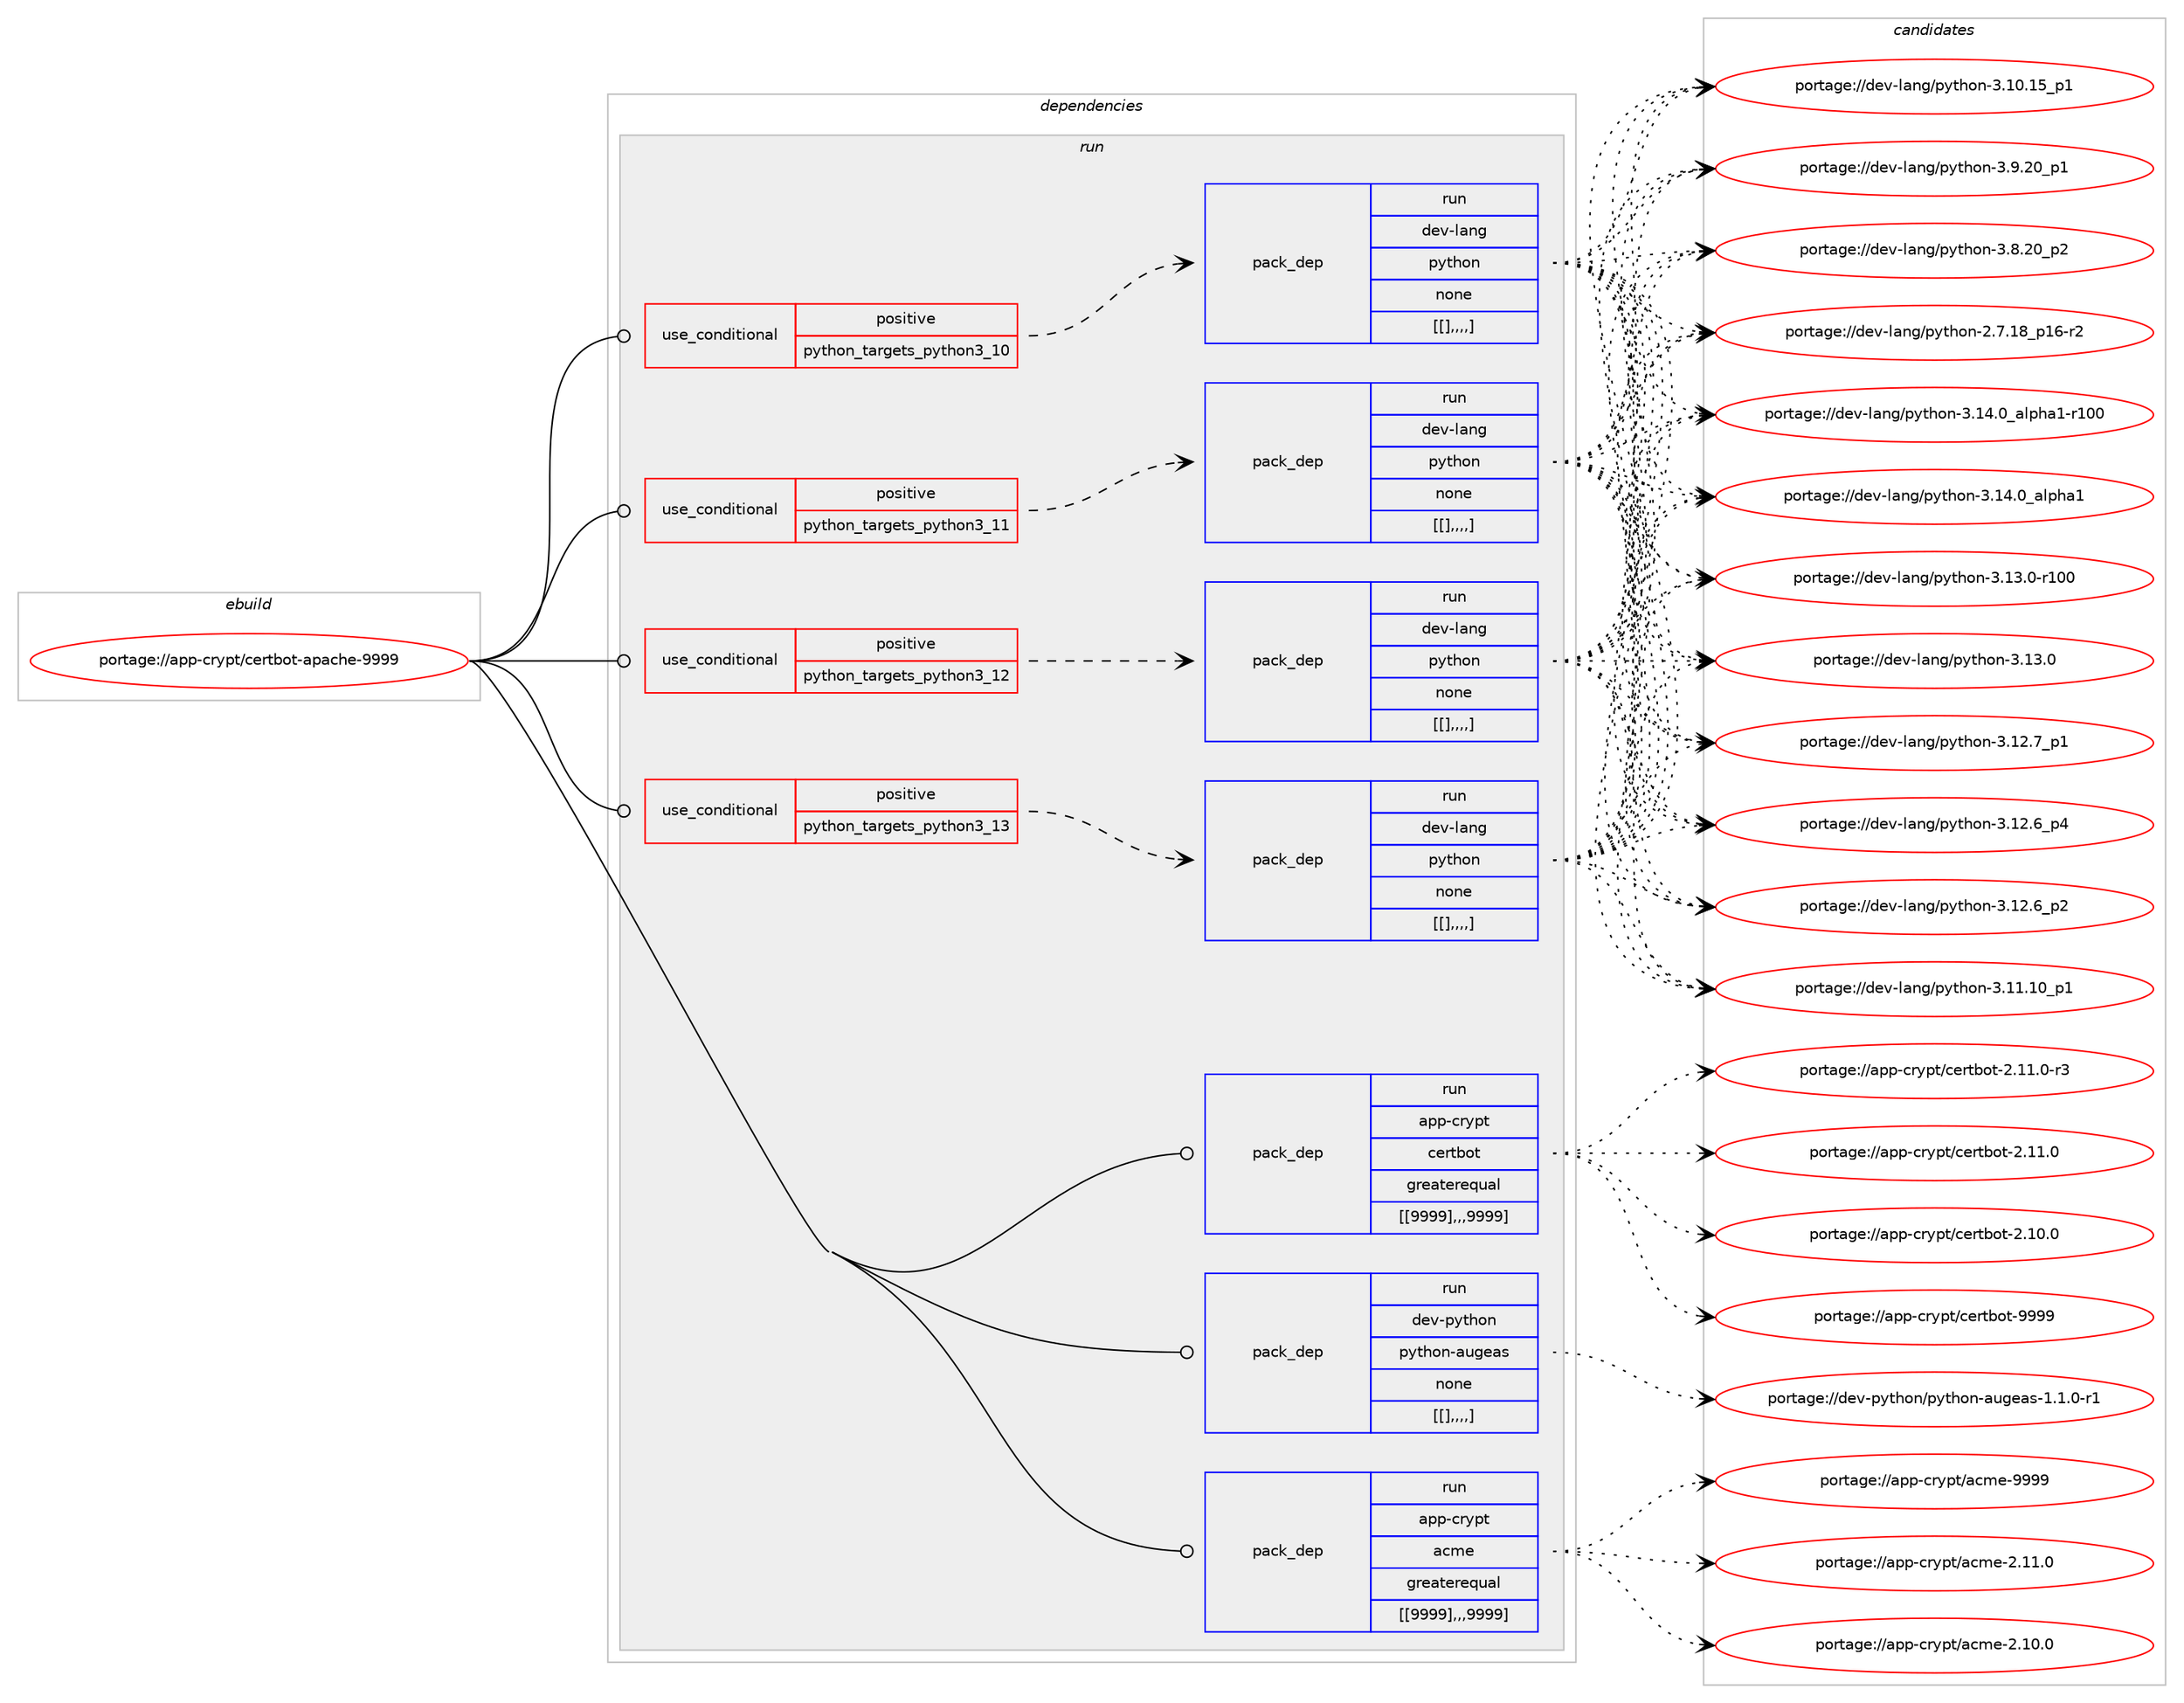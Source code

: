 digraph prolog {

# *************
# Graph options
# *************

newrank=true;
concentrate=true;
compound=true;
graph [rankdir=LR,fontname=Helvetica,fontsize=10,ranksep=1.5];#, ranksep=2.5, nodesep=0.2];
edge  [arrowhead=vee];
node  [fontname=Helvetica,fontsize=10];

# **********
# The ebuild
# **********

subgraph cluster_leftcol {
color=gray;
label=<<i>ebuild</i>>;
id [label="portage://app-crypt/certbot-apache-9999", color=red, width=4, href="../app-crypt/certbot-apache-9999.svg"];
}

# ****************
# The dependencies
# ****************

subgraph cluster_midcol {
color=gray;
label=<<i>dependencies</i>>;
subgraph cluster_compile {
fillcolor="#eeeeee";
style=filled;
label=<<i>compile</i>>;
}
subgraph cluster_compileandrun {
fillcolor="#eeeeee";
style=filled;
label=<<i>compile and run</i>>;
}
subgraph cluster_run {
fillcolor="#eeeeee";
style=filled;
label=<<i>run</i>>;
subgraph cond3503 {
dependency12536 [label=<<TABLE BORDER="0" CELLBORDER="1" CELLSPACING="0" CELLPADDING="4"><TR><TD ROWSPAN="3" CELLPADDING="10">use_conditional</TD></TR><TR><TD>positive</TD></TR><TR><TD>python_targets_python3_10</TD></TR></TABLE>>, shape=none, color=red];
subgraph pack8991 {
dependency12569 [label=<<TABLE BORDER="0" CELLBORDER="1" CELLSPACING="0" CELLPADDING="4" WIDTH="220"><TR><TD ROWSPAN="6" CELLPADDING="30">pack_dep</TD></TR><TR><TD WIDTH="110">run</TD></TR><TR><TD>dev-lang</TD></TR><TR><TD>python</TD></TR><TR><TD>none</TD></TR><TR><TD>[[],,,,]</TD></TR></TABLE>>, shape=none, color=blue];
}
dependency12536:e -> dependency12569:w [weight=20,style="dashed",arrowhead="vee"];
}
id:e -> dependency12536:w [weight=20,style="solid",arrowhead="odot"];
subgraph cond3515 {
dependency12606 [label=<<TABLE BORDER="0" CELLBORDER="1" CELLSPACING="0" CELLPADDING="4"><TR><TD ROWSPAN="3" CELLPADDING="10">use_conditional</TD></TR><TR><TD>positive</TD></TR><TR><TD>python_targets_python3_11</TD></TR></TABLE>>, shape=none, color=red];
subgraph pack9056 {
dependency12654 [label=<<TABLE BORDER="0" CELLBORDER="1" CELLSPACING="0" CELLPADDING="4" WIDTH="220"><TR><TD ROWSPAN="6" CELLPADDING="30">pack_dep</TD></TR><TR><TD WIDTH="110">run</TD></TR><TR><TD>dev-lang</TD></TR><TR><TD>python</TD></TR><TR><TD>none</TD></TR><TR><TD>[[],,,,]</TD></TR></TABLE>>, shape=none, color=blue];
}
dependency12606:e -> dependency12654:w [weight=20,style="dashed",arrowhead="vee"];
}
id:e -> dependency12606:w [weight=20,style="solid",arrowhead="odot"];
subgraph cond3547 {
dependency12744 [label=<<TABLE BORDER="0" CELLBORDER="1" CELLSPACING="0" CELLPADDING="4"><TR><TD ROWSPAN="3" CELLPADDING="10">use_conditional</TD></TR><TR><TD>positive</TD></TR><TR><TD>python_targets_python3_12</TD></TR></TABLE>>, shape=none, color=red];
subgraph pack9145 {
dependency12765 [label=<<TABLE BORDER="0" CELLBORDER="1" CELLSPACING="0" CELLPADDING="4" WIDTH="220"><TR><TD ROWSPAN="6" CELLPADDING="30">pack_dep</TD></TR><TR><TD WIDTH="110">run</TD></TR><TR><TD>dev-lang</TD></TR><TR><TD>python</TD></TR><TR><TD>none</TD></TR><TR><TD>[[],,,,]</TD></TR></TABLE>>, shape=none, color=blue];
}
dependency12744:e -> dependency12765:w [weight=20,style="dashed",arrowhead="vee"];
}
id:e -> dependency12744:w [weight=20,style="solid",arrowhead="odot"];
subgraph cond3574 {
dependency12848 [label=<<TABLE BORDER="0" CELLBORDER="1" CELLSPACING="0" CELLPADDING="4"><TR><TD ROWSPAN="3" CELLPADDING="10">use_conditional</TD></TR><TR><TD>positive</TD></TR><TR><TD>python_targets_python3_13</TD></TR></TABLE>>, shape=none, color=red];
subgraph pack9236 {
dependency12897 [label=<<TABLE BORDER="0" CELLBORDER="1" CELLSPACING="0" CELLPADDING="4" WIDTH="220"><TR><TD ROWSPAN="6" CELLPADDING="30">pack_dep</TD></TR><TR><TD WIDTH="110">run</TD></TR><TR><TD>dev-lang</TD></TR><TR><TD>python</TD></TR><TR><TD>none</TD></TR><TR><TD>[[],,,,]</TD></TR></TABLE>>, shape=none, color=blue];
}
dependency12848:e -> dependency12897:w [weight=20,style="dashed",arrowhead="vee"];
}
id:e -> dependency12848:w [weight=20,style="solid",arrowhead="odot"];
subgraph pack9265 {
dependency12918 [label=<<TABLE BORDER="0" CELLBORDER="1" CELLSPACING="0" CELLPADDING="4" WIDTH="220"><TR><TD ROWSPAN="6" CELLPADDING="30">pack_dep</TD></TR><TR><TD WIDTH="110">run</TD></TR><TR><TD>app-crypt</TD></TR><TR><TD>acme</TD></TR><TR><TD>greaterequal</TD></TR><TR><TD>[[9999],,,9999]</TD></TR></TABLE>>, shape=none, color=blue];
}
id:e -> dependency12918:w [weight=20,style="solid",arrowhead="odot"];
subgraph pack9307 {
dependency12976 [label=<<TABLE BORDER="0" CELLBORDER="1" CELLSPACING="0" CELLPADDING="4" WIDTH="220"><TR><TD ROWSPAN="6" CELLPADDING="30">pack_dep</TD></TR><TR><TD WIDTH="110">run</TD></TR><TR><TD>app-crypt</TD></TR><TR><TD>certbot</TD></TR><TR><TD>greaterequal</TD></TR><TR><TD>[[9999],,,9999]</TD></TR></TABLE>>, shape=none, color=blue];
}
id:e -> dependency12976:w [weight=20,style="solid",arrowhead="odot"];
subgraph pack9318 {
dependency12990 [label=<<TABLE BORDER="0" CELLBORDER="1" CELLSPACING="0" CELLPADDING="4" WIDTH="220"><TR><TD ROWSPAN="6" CELLPADDING="30">pack_dep</TD></TR><TR><TD WIDTH="110">run</TD></TR><TR><TD>dev-python</TD></TR><TR><TD>python-augeas</TD></TR><TR><TD>none</TD></TR><TR><TD>[[],,,,]</TD></TR></TABLE>>, shape=none, color=blue];
}
id:e -> dependency12990:w [weight=20,style="solid",arrowhead="odot"];
}
}

# **************
# The candidates
# **************

subgraph cluster_choices {
rank=same;
color=gray;
label=<<i>candidates</i>>;

subgraph choice8806 {
color=black;
nodesep=1;
choice100101118451089711010347112121116104111110455146495246489597108112104974945114494848 [label="portage://dev-lang/python-3.14.0_alpha1-r100", color=red, width=4,href="../dev-lang/python-3.14.0_alpha1-r100.svg"];
choice1001011184510897110103471121211161041111104551464952464895971081121049749 [label="portage://dev-lang/python-3.14.0_alpha1", color=red, width=4,href="../dev-lang/python-3.14.0_alpha1.svg"];
choice1001011184510897110103471121211161041111104551464951464845114494848 [label="portage://dev-lang/python-3.13.0-r100", color=red, width=4,href="../dev-lang/python-3.13.0-r100.svg"];
choice10010111845108971101034711212111610411111045514649514648 [label="portage://dev-lang/python-3.13.0", color=red, width=4,href="../dev-lang/python-3.13.0.svg"];
choice100101118451089711010347112121116104111110455146495046559511249 [label="portage://dev-lang/python-3.12.7_p1", color=red, width=4,href="../dev-lang/python-3.12.7_p1.svg"];
choice100101118451089711010347112121116104111110455146495046549511252 [label="portage://dev-lang/python-3.12.6_p4", color=red, width=4,href="../dev-lang/python-3.12.6_p4.svg"];
choice100101118451089711010347112121116104111110455146495046549511250 [label="portage://dev-lang/python-3.12.6_p2", color=red, width=4,href="../dev-lang/python-3.12.6_p2.svg"];
choice10010111845108971101034711212111610411111045514649494649489511249 [label="portage://dev-lang/python-3.11.10_p1", color=red, width=4,href="../dev-lang/python-3.11.10_p1.svg"];
choice10010111845108971101034711212111610411111045514649484649539511249 [label="portage://dev-lang/python-3.10.15_p1", color=red, width=4,href="../dev-lang/python-3.10.15_p1.svg"];
choice100101118451089711010347112121116104111110455146574650489511249 [label="portage://dev-lang/python-3.9.20_p1", color=red, width=4,href="../dev-lang/python-3.9.20_p1.svg"];
choice100101118451089711010347112121116104111110455146564650489511250 [label="portage://dev-lang/python-3.8.20_p2", color=red, width=4,href="../dev-lang/python-3.8.20_p2.svg"];
choice100101118451089711010347112121116104111110455046554649569511249544511450 [label="portage://dev-lang/python-2.7.18_p16-r2", color=red, width=4,href="../dev-lang/python-2.7.18_p16-r2.svg"];
dependency12569:e -> choice100101118451089711010347112121116104111110455146495246489597108112104974945114494848:w [style=dotted,weight="100"];
dependency12569:e -> choice1001011184510897110103471121211161041111104551464952464895971081121049749:w [style=dotted,weight="100"];
dependency12569:e -> choice1001011184510897110103471121211161041111104551464951464845114494848:w [style=dotted,weight="100"];
dependency12569:e -> choice10010111845108971101034711212111610411111045514649514648:w [style=dotted,weight="100"];
dependency12569:e -> choice100101118451089711010347112121116104111110455146495046559511249:w [style=dotted,weight="100"];
dependency12569:e -> choice100101118451089711010347112121116104111110455146495046549511252:w [style=dotted,weight="100"];
dependency12569:e -> choice100101118451089711010347112121116104111110455146495046549511250:w [style=dotted,weight="100"];
dependency12569:e -> choice10010111845108971101034711212111610411111045514649494649489511249:w [style=dotted,weight="100"];
dependency12569:e -> choice10010111845108971101034711212111610411111045514649484649539511249:w [style=dotted,weight="100"];
dependency12569:e -> choice100101118451089711010347112121116104111110455146574650489511249:w [style=dotted,weight="100"];
dependency12569:e -> choice100101118451089711010347112121116104111110455146564650489511250:w [style=dotted,weight="100"];
dependency12569:e -> choice100101118451089711010347112121116104111110455046554649569511249544511450:w [style=dotted,weight="100"];
}
subgraph choice8818 {
color=black;
nodesep=1;
choice100101118451089711010347112121116104111110455146495246489597108112104974945114494848 [label="portage://dev-lang/python-3.14.0_alpha1-r100", color=red, width=4,href="../dev-lang/python-3.14.0_alpha1-r100.svg"];
choice1001011184510897110103471121211161041111104551464952464895971081121049749 [label="portage://dev-lang/python-3.14.0_alpha1", color=red, width=4,href="../dev-lang/python-3.14.0_alpha1.svg"];
choice1001011184510897110103471121211161041111104551464951464845114494848 [label="portage://dev-lang/python-3.13.0-r100", color=red, width=4,href="../dev-lang/python-3.13.0-r100.svg"];
choice10010111845108971101034711212111610411111045514649514648 [label="portage://dev-lang/python-3.13.0", color=red, width=4,href="../dev-lang/python-3.13.0.svg"];
choice100101118451089711010347112121116104111110455146495046559511249 [label="portage://dev-lang/python-3.12.7_p1", color=red, width=4,href="../dev-lang/python-3.12.7_p1.svg"];
choice100101118451089711010347112121116104111110455146495046549511252 [label="portage://dev-lang/python-3.12.6_p4", color=red, width=4,href="../dev-lang/python-3.12.6_p4.svg"];
choice100101118451089711010347112121116104111110455146495046549511250 [label="portage://dev-lang/python-3.12.6_p2", color=red, width=4,href="../dev-lang/python-3.12.6_p2.svg"];
choice10010111845108971101034711212111610411111045514649494649489511249 [label="portage://dev-lang/python-3.11.10_p1", color=red, width=4,href="../dev-lang/python-3.11.10_p1.svg"];
choice10010111845108971101034711212111610411111045514649484649539511249 [label="portage://dev-lang/python-3.10.15_p1", color=red, width=4,href="../dev-lang/python-3.10.15_p1.svg"];
choice100101118451089711010347112121116104111110455146574650489511249 [label="portage://dev-lang/python-3.9.20_p1", color=red, width=4,href="../dev-lang/python-3.9.20_p1.svg"];
choice100101118451089711010347112121116104111110455146564650489511250 [label="portage://dev-lang/python-3.8.20_p2", color=red, width=4,href="../dev-lang/python-3.8.20_p2.svg"];
choice100101118451089711010347112121116104111110455046554649569511249544511450 [label="portage://dev-lang/python-2.7.18_p16-r2", color=red, width=4,href="../dev-lang/python-2.7.18_p16-r2.svg"];
dependency12654:e -> choice100101118451089711010347112121116104111110455146495246489597108112104974945114494848:w [style=dotted,weight="100"];
dependency12654:e -> choice1001011184510897110103471121211161041111104551464952464895971081121049749:w [style=dotted,weight="100"];
dependency12654:e -> choice1001011184510897110103471121211161041111104551464951464845114494848:w [style=dotted,weight="100"];
dependency12654:e -> choice10010111845108971101034711212111610411111045514649514648:w [style=dotted,weight="100"];
dependency12654:e -> choice100101118451089711010347112121116104111110455146495046559511249:w [style=dotted,weight="100"];
dependency12654:e -> choice100101118451089711010347112121116104111110455146495046549511252:w [style=dotted,weight="100"];
dependency12654:e -> choice100101118451089711010347112121116104111110455146495046549511250:w [style=dotted,weight="100"];
dependency12654:e -> choice10010111845108971101034711212111610411111045514649494649489511249:w [style=dotted,weight="100"];
dependency12654:e -> choice10010111845108971101034711212111610411111045514649484649539511249:w [style=dotted,weight="100"];
dependency12654:e -> choice100101118451089711010347112121116104111110455146574650489511249:w [style=dotted,weight="100"];
dependency12654:e -> choice100101118451089711010347112121116104111110455146564650489511250:w [style=dotted,weight="100"];
dependency12654:e -> choice100101118451089711010347112121116104111110455046554649569511249544511450:w [style=dotted,weight="100"];
}
subgraph choice8849 {
color=black;
nodesep=1;
choice100101118451089711010347112121116104111110455146495246489597108112104974945114494848 [label="portage://dev-lang/python-3.14.0_alpha1-r100", color=red, width=4,href="../dev-lang/python-3.14.0_alpha1-r100.svg"];
choice1001011184510897110103471121211161041111104551464952464895971081121049749 [label="portage://dev-lang/python-3.14.0_alpha1", color=red, width=4,href="../dev-lang/python-3.14.0_alpha1.svg"];
choice1001011184510897110103471121211161041111104551464951464845114494848 [label="portage://dev-lang/python-3.13.0-r100", color=red, width=4,href="../dev-lang/python-3.13.0-r100.svg"];
choice10010111845108971101034711212111610411111045514649514648 [label="portage://dev-lang/python-3.13.0", color=red, width=4,href="../dev-lang/python-3.13.0.svg"];
choice100101118451089711010347112121116104111110455146495046559511249 [label="portage://dev-lang/python-3.12.7_p1", color=red, width=4,href="../dev-lang/python-3.12.7_p1.svg"];
choice100101118451089711010347112121116104111110455146495046549511252 [label="portage://dev-lang/python-3.12.6_p4", color=red, width=4,href="../dev-lang/python-3.12.6_p4.svg"];
choice100101118451089711010347112121116104111110455146495046549511250 [label="portage://dev-lang/python-3.12.6_p2", color=red, width=4,href="../dev-lang/python-3.12.6_p2.svg"];
choice10010111845108971101034711212111610411111045514649494649489511249 [label="portage://dev-lang/python-3.11.10_p1", color=red, width=4,href="../dev-lang/python-3.11.10_p1.svg"];
choice10010111845108971101034711212111610411111045514649484649539511249 [label="portage://dev-lang/python-3.10.15_p1", color=red, width=4,href="../dev-lang/python-3.10.15_p1.svg"];
choice100101118451089711010347112121116104111110455146574650489511249 [label="portage://dev-lang/python-3.9.20_p1", color=red, width=4,href="../dev-lang/python-3.9.20_p1.svg"];
choice100101118451089711010347112121116104111110455146564650489511250 [label="portage://dev-lang/python-3.8.20_p2", color=red, width=4,href="../dev-lang/python-3.8.20_p2.svg"];
choice100101118451089711010347112121116104111110455046554649569511249544511450 [label="portage://dev-lang/python-2.7.18_p16-r2", color=red, width=4,href="../dev-lang/python-2.7.18_p16-r2.svg"];
dependency12765:e -> choice100101118451089711010347112121116104111110455146495246489597108112104974945114494848:w [style=dotted,weight="100"];
dependency12765:e -> choice1001011184510897110103471121211161041111104551464952464895971081121049749:w [style=dotted,weight="100"];
dependency12765:e -> choice1001011184510897110103471121211161041111104551464951464845114494848:w [style=dotted,weight="100"];
dependency12765:e -> choice10010111845108971101034711212111610411111045514649514648:w [style=dotted,weight="100"];
dependency12765:e -> choice100101118451089711010347112121116104111110455146495046559511249:w [style=dotted,weight="100"];
dependency12765:e -> choice100101118451089711010347112121116104111110455146495046549511252:w [style=dotted,weight="100"];
dependency12765:e -> choice100101118451089711010347112121116104111110455146495046549511250:w [style=dotted,weight="100"];
dependency12765:e -> choice10010111845108971101034711212111610411111045514649494649489511249:w [style=dotted,weight="100"];
dependency12765:e -> choice10010111845108971101034711212111610411111045514649484649539511249:w [style=dotted,weight="100"];
dependency12765:e -> choice100101118451089711010347112121116104111110455146574650489511249:w [style=dotted,weight="100"];
dependency12765:e -> choice100101118451089711010347112121116104111110455146564650489511250:w [style=dotted,weight="100"];
dependency12765:e -> choice100101118451089711010347112121116104111110455046554649569511249544511450:w [style=dotted,weight="100"];
}
subgraph choice8896 {
color=black;
nodesep=1;
choice100101118451089711010347112121116104111110455146495246489597108112104974945114494848 [label="portage://dev-lang/python-3.14.0_alpha1-r100", color=red, width=4,href="../dev-lang/python-3.14.0_alpha1-r100.svg"];
choice1001011184510897110103471121211161041111104551464952464895971081121049749 [label="portage://dev-lang/python-3.14.0_alpha1", color=red, width=4,href="../dev-lang/python-3.14.0_alpha1.svg"];
choice1001011184510897110103471121211161041111104551464951464845114494848 [label="portage://dev-lang/python-3.13.0-r100", color=red, width=4,href="../dev-lang/python-3.13.0-r100.svg"];
choice10010111845108971101034711212111610411111045514649514648 [label="portage://dev-lang/python-3.13.0", color=red, width=4,href="../dev-lang/python-3.13.0.svg"];
choice100101118451089711010347112121116104111110455146495046559511249 [label="portage://dev-lang/python-3.12.7_p1", color=red, width=4,href="../dev-lang/python-3.12.7_p1.svg"];
choice100101118451089711010347112121116104111110455146495046549511252 [label="portage://dev-lang/python-3.12.6_p4", color=red, width=4,href="../dev-lang/python-3.12.6_p4.svg"];
choice100101118451089711010347112121116104111110455146495046549511250 [label="portage://dev-lang/python-3.12.6_p2", color=red, width=4,href="../dev-lang/python-3.12.6_p2.svg"];
choice10010111845108971101034711212111610411111045514649494649489511249 [label="portage://dev-lang/python-3.11.10_p1", color=red, width=4,href="../dev-lang/python-3.11.10_p1.svg"];
choice10010111845108971101034711212111610411111045514649484649539511249 [label="portage://dev-lang/python-3.10.15_p1", color=red, width=4,href="../dev-lang/python-3.10.15_p1.svg"];
choice100101118451089711010347112121116104111110455146574650489511249 [label="portage://dev-lang/python-3.9.20_p1", color=red, width=4,href="../dev-lang/python-3.9.20_p1.svg"];
choice100101118451089711010347112121116104111110455146564650489511250 [label="portage://dev-lang/python-3.8.20_p2", color=red, width=4,href="../dev-lang/python-3.8.20_p2.svg"];
choice100101118451089711010347112121116104111110455046554649569511249544511450 [label="portage://dev-lang/python-2.7.18_p16-r2", color=red, width=4,href="../dev-lang/python-2.7.18_p16-r2.svg"];
dependency12897:e -> choice100101118451089711010347112121116104111110455146495246489597108112104974945114494848:w [style=dotted,weight="100"];
dependency12897:e -> choice1001011184510897110103471121211161041111104551464952464895971081121049749:w [style=dotted,weight="100"];
dependency12897:e -> choice1001011184510897110103471121211161041111104551464951464845114494848:w [style=dotted,weight="100"];
dependency12897:e -> choice10010111845108971101034711212111610411111045514649514648:w [style=dotted,weight="100"];
dependency12897:e -> choice100101118451089711010347112121116104111110455146495046559511249:w [style=dotted,weight="100"];
dependency12897:e -> choice100101118451089711010347112121116104111110455146495046549511252:w [style=dotted,weight="100"];
dependency12897:e -> choice100101118451089711010347112121116104111110455146495046549511250:w [style=dotted,weight="100"];
dependency12897:e -> choice10010111845108971101034711212111610411111045514649494649489511249:w [style=dotted,weight="100"];
dependency12897:e -> choice10010111845108971101034711212111610411111045514649484649539511249:w [style=dotted,weight="100"];
dependency12897:e -> choice100101118451089711010347112121116104111110455146574650489511249:w [style=dotted,weight="100"];
dependency12897:e -> choice100101118451089711010347112121116104111110455146564650489511250:w [style=dotted,weight="100"];
dependency12897:e -> choice100101118451089711010347112121116104111110455046554649569511249544511450:w [style=dotted,weight="100"];
}
subgraph choice8902 {
color=black;
nodesep=1;
choice9711211245991141211121164797991091014557575757 [label="portage://app-crypt/acme-9999", color=red, width=4,href="../app-crypt/acme-9999.svg"];
choice97112112459911412111211647979910910145504649494648 [label="portage://app-crypt/acme-2.11.0", color=red, width=4,href="../app-crypt/acme-2.11.0.svg"];
choice97112112459911412111211647979910910145504649484648 [label="portage://app-crypt/acme-2.10.0", color=red, width=4,href="../app-crypt/acme-2.10.0.svg"];
dependency12918:e -> choice9711211245991141211121164797991091014557575757:w [style=dotted,weight="100"];
dependency12918:e -> choice97112112459911412111211647979910910145504649494648:w [style=dotted,weight="100"];
dependency12918:e -> choice97112112459911412111211647979910910145504649484648:w [style=dotted,weight="100"];
}
subgraph choice8907 {
color=black;
nodesep=1;
choice9711211245991141211121164799101114116981111164557575757 [label="portage://app-crypt/certbot-9999", color=red, width=4,href="../app-crypt/certbot-9999.svg"];
choice971121124599114121112116479910111411698111116455046494946484511451 [label="portage://app-crypt/certbot-2.11.0-r3", color=red, width=4,href="../app-crypt/certbot-2.11.0-r3.svg"];
choice97112112459911412111211647991011141169811111645504649494648 [label="portage://app-crypt/certbot-2.11.0", color=red, width=4,href="../app-crypt/certbot-2.11.0.svg"];
choice97112112459911412111211647991011141169811111645504649484648 [label="portage://app-crypt/certbot-2.10.0", color=red, width=4,href="../app-crypt/certbot-2.10.0.svg"];
dependency12976:e -> choice9711211245991141211121164799101114116981111164557575757:w [style=dotted,weight="100"];
dependency12976:e -> choice971121124599114121112116479910111411698111116455046494946484511451:w [style=dotted,weight="100"];
dependency12976:e -> choice97112112459911412111211647991011141169811111645504649494648:w [style=dotted,weight="100"];
dependency12976:e -> choice97112112459911412111211647991011141169811111645504649484648:w [style=dotted,weight="100"];
}
subgraph choice9006 {
color=black;
nodesep=1;
choice10010111845112121116104111110471121211161041111104597117103101971154549464946484511449 [label="portage://dev-python/python-augeas-1.1.0-r1", color=red, width=4,href="../dev-python/python-augeas-1.1.0-r1.svg"];
dependency12990:e -> choice10010111845112121116104111110471121211161041111104597117103101971154549464946484511449:w [style=dotted,weight="100"];
}
}

}
